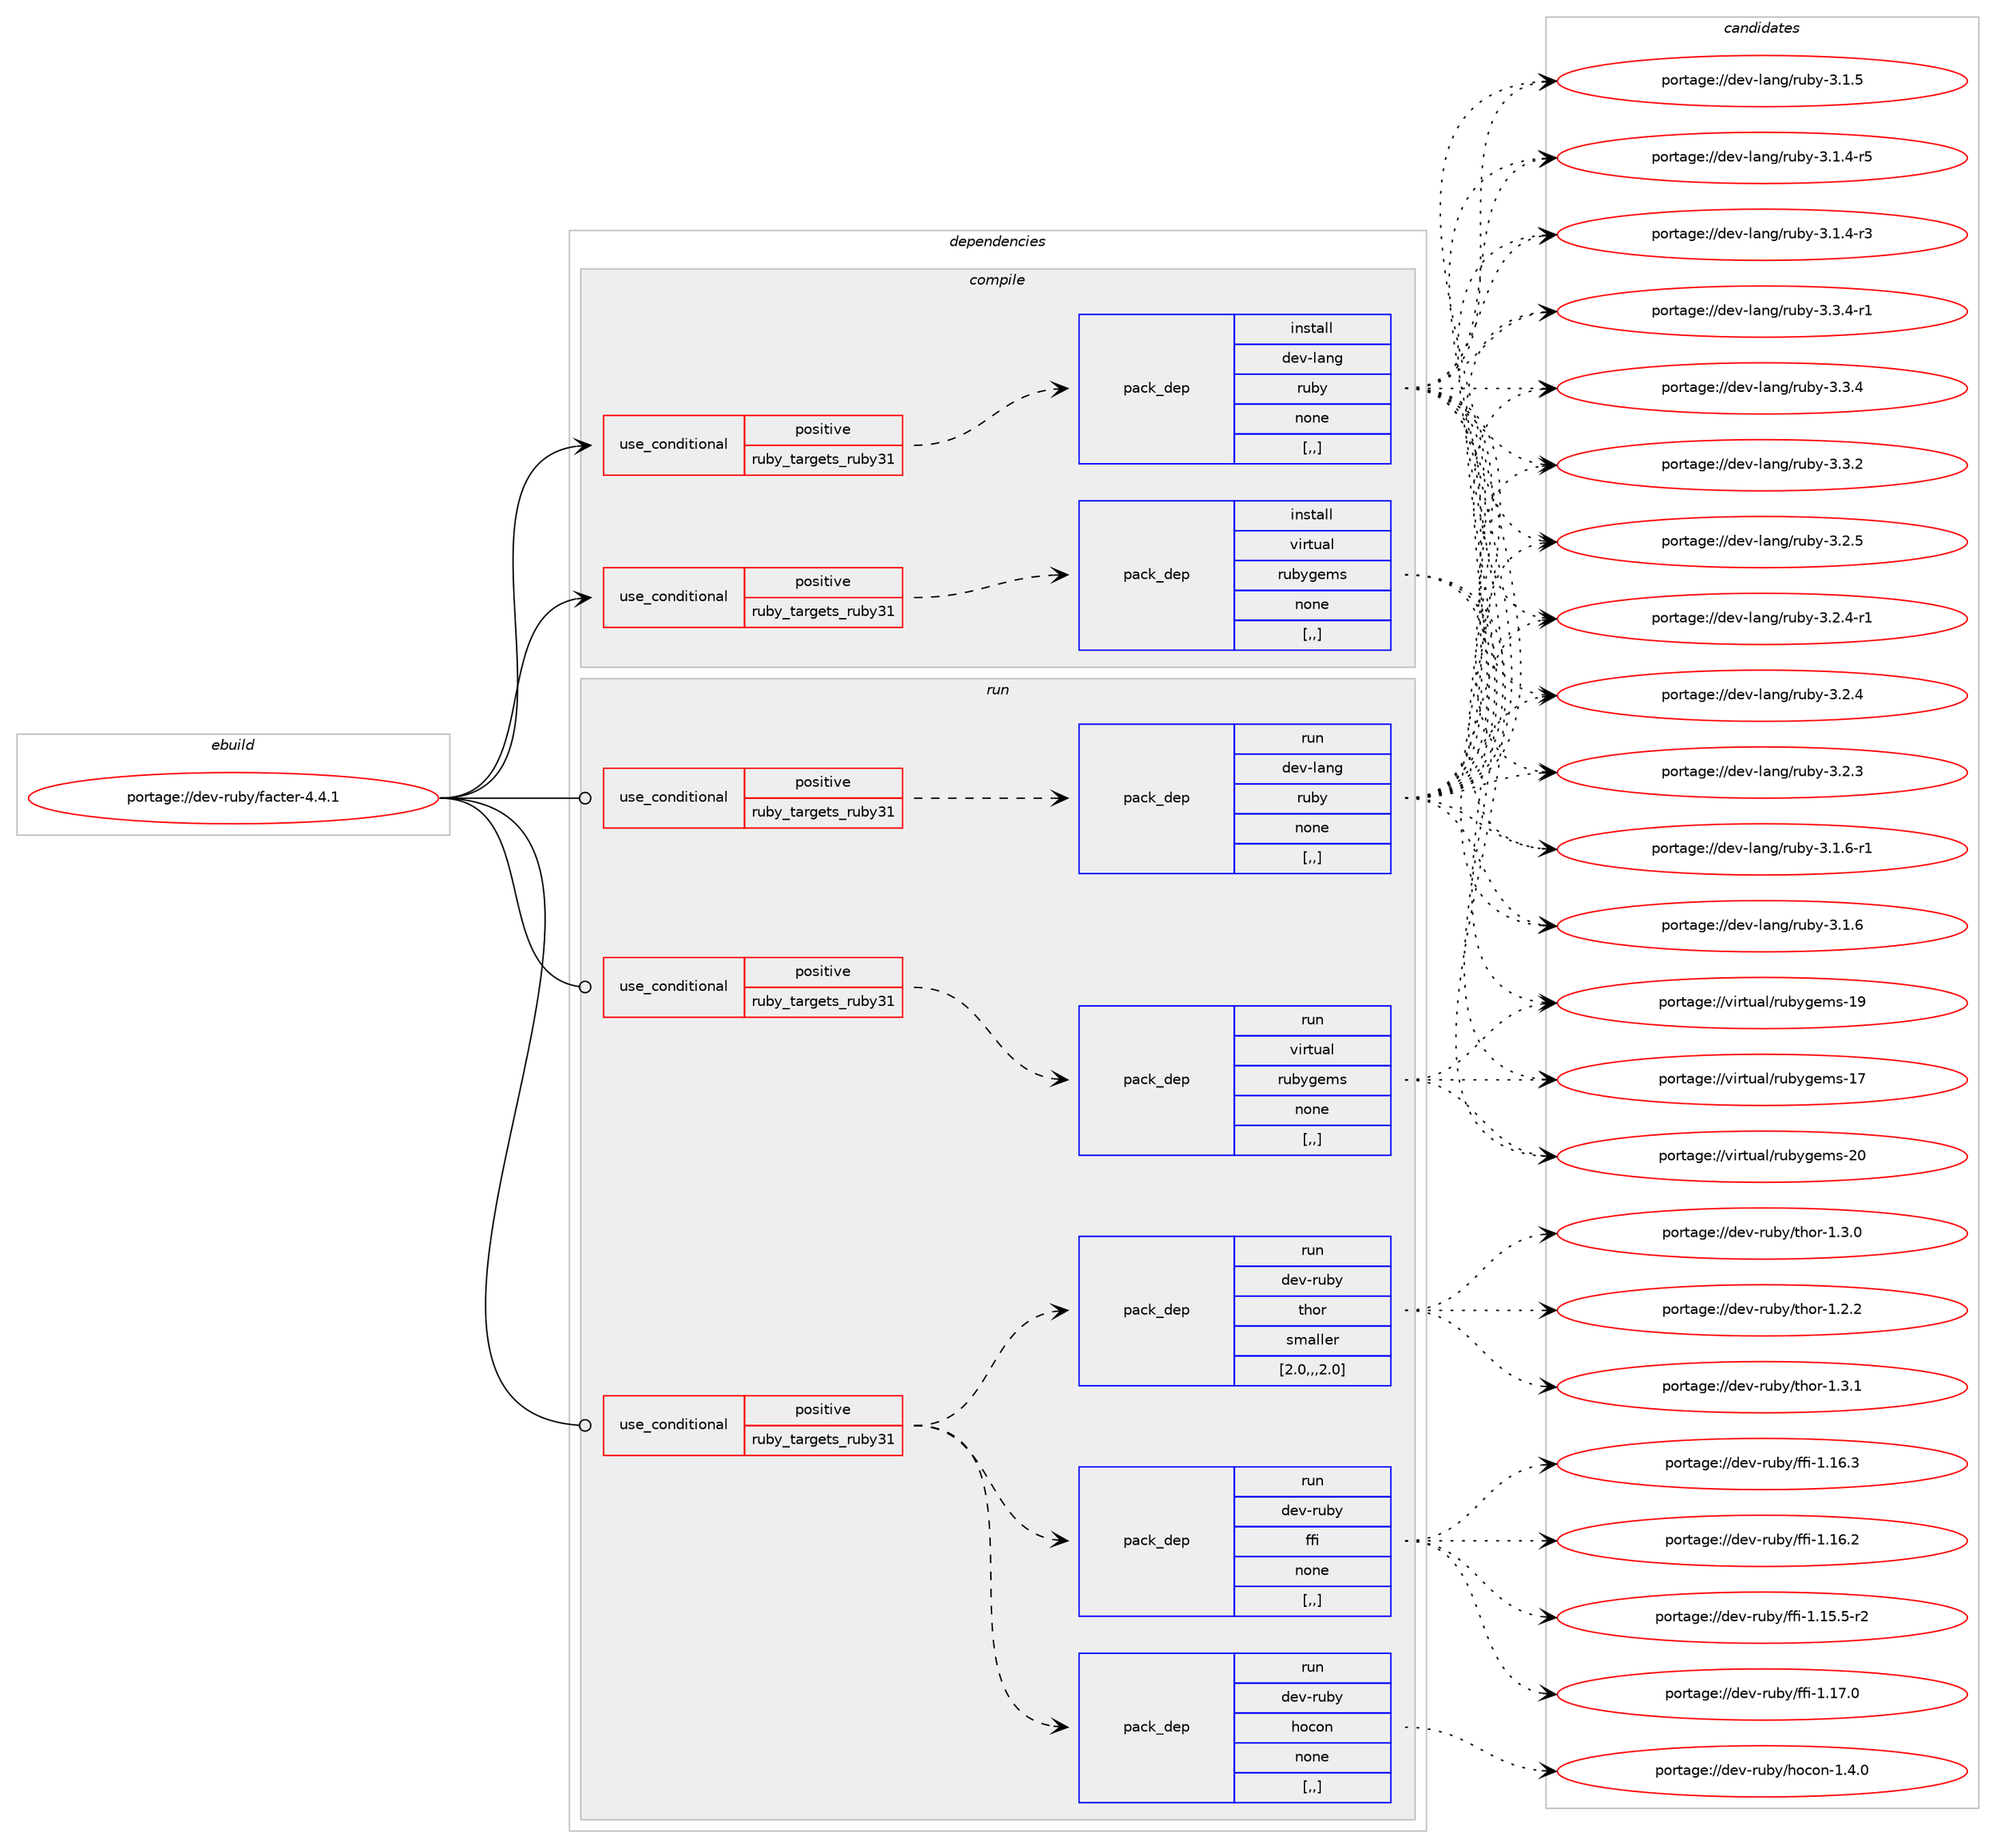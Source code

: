 digraph prolog {

# *************
# Graph options
# *************

newrank=true;
concentrate=true;
compound=true;
graph [rankdir=LR,fontname=Helvetica,fontsize=10,ranksep=1.5];#, ranksep=2.5, nodesep=0.2];
edge  [arrowhead=vee];
node  [fontname=Helvetica,fontsize=10];

# **********
# The ebuild
# **********

subgraph cluster_leftcol {
color=gray;
label=<<i>ebuild</i>>;
id [label="portage://dev-ruby/facter-4.4.1", color=red, width=4, href="../dev-ruby/facter-4.4.1.svg"];
}

# ****************
# The dependencies
# ****************

subgraph cluster_midcol {
color=gray;
label=<<i>dependencies</i>>;
subgraph cluster_compile {
fillcolor="#eeeeee";
style=filled;
label=<<i>compile</i>>;
subgraph cond47438 {
dependency183145 [label=<<TABLE BORDER="0" CELLBORDER="1" CELLSPACING="0" CELLPADDING="4"><TR><TD ROWSPAN="3" CELLPADDING="10">use_conditional</TD></TR><TR><TD>positive</TD></TR><TR><TD>ruby_targets_ruby31</TD></TR></TABLE>>, shape=none, color=red];
subgraph pack134393 {
dependency183146 [label=<<TABLE BORDER="0" CELLBORDER="1" CELLSPACING="0" CELLPADDING="4" WIDTH="220"><TR><TD ROWSPAN="6" CELLPADDING="30">pack_dep</TD></TR><TR><TD WIDTH="110">install</TD></TR><TR><TD>dev-lang</TD></TR><TR><TD>ruby</TD></TR><TR><TD>none</TD></TR><TR><TD>[,,]</TD></TR></TABLE>>, shape=none, color=blue];
}
dependency183145:e -> dependency183146:w [weight=20,style="dashed",arrowhead="vee"];
}
id:e -> dependency183145:w [weight=20,style="solid",arrowhead="vee"];
subgraph cond47439 {
dependency183147 [label=<<TABLE BORDER="0" CELLBORDER="1" CELLSPACING="0" CELLPADDING="4"><TR><TD ROWSPAN="3" CELLPADDING="10">use_conditional</TD></TR><TR><TD>positive</TD></TR><TR><TD>ruby_targets_ruby31</TD></TR></TABLE>>, shape=none, color=red];
subgraph pack134394 {
dependency183148 [label=<<TABLE BORDER="0" CELLBORDER="1" CELLSPACING="0" CELLPADDING="4" WIDTH="220"><TR><TD ROWSPAN="6" CELLPADDING="30">pack_dep</TD></TR><TR><TD WIDTH="110">install</TD></TR><TR><TD>virtual</TD></TR><TR><TD>rubygems</TD></TR><TR><TD>none</TD></TR><TR><TD>[,,]</TD></TR></TABLE>>, shape=none, color=blue];
}
dependency183147:e -> dependency183148:w [weight=20,style="dashed",arrowhead="vee"];
}
id:e -> dependency183147:w [weight=20,style="solid",arrowhead="vee"];
}
subgraph cluster_compileandrun {
fillcolor="#eeeeee";
style=filled;
label=<<i>compile and run</i>>;
}
subgraph cluster_run {
fillcolor="#eeeeee";
style=filled;
label=<<i>run</i>>;
subgraph cond47440 {
dependency183149 [label=<<TABLE BORDER="0" CELLBORDER="1" CELLSPACING="0" CELLPADDING="4"><TR><TD ROWSPAN="3" CELLPADDING="10">use_conditional</TD></TR><TR><TD>positive</TD></TR><TR><TD>ruby_targets_ruby31</TD></TR></TABLE>>, shape=none, color=red];
subgraph pack134395 {
dependency183150 [label=<<TABLE BORDER="0" CELLBORDER="1" CELLSPACING="0" CELLPADDING="4" WIDTH="220"><TR><TD ROWSPAN="6" CELLPADDING="30">pack_dep</TD></TR><TR><TD WIDTH="110">run</TD></TR><TR><TD>dev-lang</TD></TR><TR><TD>ruby</TD></TR><TR><TD>none</TD></TR><TR><TD>[,,]</TD></TR></TABLE>>, shape=none, color=blue];
}
dependency183149:e -> dependency183150:w [weight=20,style="dashed",arrowhead="vee"];
}
id:e -> dependency183149:w [weight=20,style="solid",arrowhead="odot"];
subgraph cond47441 {
dependency183151 [label=<<TABLE BORDER="0" CELLBORDER="1" CELLSPACING="0" CELLPADDING="4"><TR><TD ROWSPAN="3" CELLPADDING="10">use_conditional</TD></TR><TR><TD>positive</TD></TR><TR><TD>ruby_targets_ruby31</TD></TR></TABLE>>, shape=none, color=red];
subgraph pack134396 {
dependency183152 [label=<<TABLE BORDER="0" CELLBORDER="1" CELLSPACING="0" CELLPADDING="4" WIDTH="220"><TR><TD ROWSPAN="6" CELLPADDING="30">pack_dep</TD></TR><TR><TD WIDTH="110">run</TD></TR><TR><TD>dev-ruby</TD></TR><TR><TD>hocon</TD></TR><TR><TD>none</TD></TR><TR><TD>[,,]</TD></TR></TABLE>>, shape=none, color=blue];
}
dependency183151:e -> dependency183152:w [weight=20,style="dashed",arrowhead="vee"];
subgraph pack134397 {
dependency183153 [label=<<TABLE BORDER="0" CELLBORDER="1" CELLSPACING="0" CELLPADDING="4" WIDTH="220"><TR><TD ROWSPAN="6" CELLPADDING="30">pack_dep</TD></TR><TR><TD WIDTH="110">run</TD></TR><TR><TD>dev-ruby</TD></TR><TR><TD>thor</TD></TR><TR><TD>smaller</TD></TR><TR><TD>[2.0,,,2.0]</TD></TR></TABLE>>, shape=none, color=blue];
}
dependency183151:e -> dependency183153:w [weight=20,style="dashed",arrowhead="vee"];
subgraph pack134398 {
dependency183154 [label=<<TABLE BORDER="0" CELLBORDER="1" CELLSPACING="0" CELLPADDING="4" WIDTH="220"><TR><TD ROWSPAN="6" CELLPADDING="30">pack_dep</TD></TR><TR><TD WIDTH="110">run</TD></TR><TR><TD>dev-ruby</TD></TR><TR><TD>ffi</TD></TR><TR><TD>none</TD></TR><TR><TD>[,,]</TD></TR></TABLE>>, shape=none, color=blue];
}
dependency183151:e -> dependency183154:w [weight=20,style="dashed",arrowhead="vee"];
}
id:e -> dependency183151:w [weight=20,style="solid",arrowhead="odot"];
subgraph cond47442 {
dependency183155 [label=<<TABLE BORDER="0" CELLBORDER="1" CELLSPACING="0" CELLPADDING="4"><TR><TD ROWSPAN="3" CELLPADDING="10">use_conditional</TD></TR><TR><TD>positive</TD></TR><TR><TD>ruby_targets_ruby31</TD></TR></TABLE>>, shape=none, color=red];
subgraph pack134399 {
dependency183156 [label=<<TABLE BORDER="0" CELLBORDER="1" CELLSPACING="0" CELLPADDING="4" WIDTH="220"><TR><TD ROWSPAN="6" CELLPADDING="30">pack_dep</TD></TR><TR><TD WIDTH="110">run</TD></TR><TR><TD>virtual</TD></TR><TR><TD>rubygems</TD></TR><TR><TD>none</TD></TR><TR><TD>[,,]</TD></TR></TABLE>>, shape=none, color=blue];
}
dependency183155:e -> dependency183156:w [weight=20,style="dashed",arrowhead="vee"];
}
id:e -> dependency183155:w [weight=20,style="solid",arrowhead="odot"];
}
}

# **************
# The candidates
# **************

subgraph cluster_choices {
rank=same;
color=gray;
label=<<i>candidates</i>>;

subgraph choice134393 {
color=black;
nodesep=1;
choice100101118451089711010347114117981214551465146524511449 [label="portage://dev-lang/ruby-3.3.4-r1", color=red, width=4,href="../dev-lang/ruby-3.3.4-r1.svg"];
choice10010111845108971101034711411798121455146514652 [label="portage://dev-lang/ruby-3.3.4", color=red, width=4,href="../dev-lang/ruby-3.3.4.svg"];
choice10010111845108971101034711411798121455146514650 [label="portage://dev-lang/ruby-3.3.2", color=red, width=4,href="../dev-lang/ruby-3.3.2.svg"];
choice10010111845108971101034711411798121455146504653 [label="portage://dev-lang/ruby-3.2.5", color=red, width=4,href="../dev-lang/ruby-3.2.5.svg"];
choice100101118451089711010347114117981214551465046524511449 [label="portage://dev-lang/ruby-3.2.4-r1", color=red, width=4,href="../dev-lang/ruby-3.2.4-r1.svg"];
choice10010111845108971101034711411798121455146504652 [label="portage://dev-lang/ruby-3.2.4", color=red, width=4,href="../dev-lang/ruby-3.2.4.svg"];
choice10010111845108971101034711411798121455146504651 [label="portage://dev-lang/ruby-3.2.3", color=red, width=4,href="../dev-lang/ruby-3.2.3.svg"];
choice100101118451089711010347114117981214551464946544511449 [label="portage://dev-lang/ruby-3.1.6-r1", color=red, width=4,href="../dev-lang/ruby-3.1.6-r1.svg"];
choice10010111845108971101034711411798121455146494654 [label="portage://dev-lang/ruby-3.1.6", color=red, width=4,href="../dev-lang/ruby-3.1.6.svg"];
choice10010111845108971101034711411798121455146494653 [label="portage://dev-lang/ruby-3.1.5", color=red, width=4,href="../dev-lang/ruby-3.1.5.svg"];
choice100101118451089711010347114117981214551464946524511453 [label="portage://dev-lang/ruby-3.1.4-r5", color=red, width=4,href="../dev-lang/ruby-3.1.4-r5.svg"];
choice100101118451089711010347114117981214551464946524511451 [label="portage://dev-lang/ruby-3.1.4-r3", color=red, width=4,href="../dev-lang/ruby-3.1.4-r3.svg"];
dependency183146:e -> choice100101118451089711010347114117981214551465146524511449:w [style=dotted,weight="100"];
dependency183146:e -> choice10010111845108971101034711411798121455146514652:w [style=dotted,weight="100"];
dependency183146:e -> choice10010111845108971101034711411798121455146514650:w [style=dotted,weight="100"];
dependency183146:e -> choice10010111845108971101034711411798121455146504653:w [style=dotted,weight="100"];
dependency183146:e -> choice100101118451089711010347114117981214551465046524511449:w [style=dotted,weight="100"];
dependency183146:e -> choice10010111845108971101034711411798121455146504652:w [style=dotted,weight="100"];
dependency183146:e -> choice10010111845108971101034711411798121455146504651:w [style=dotted,weight="100"];
dependency183146:e -> choice100101118451089711010347114117981214551464946544511449:w [style=dotted,weight="100"];
dependency183146:e -> choice10010111845108971101034711411798121455146494654:w [style=dotted,weight="100"];
dependency183146:e -> choice10010111845108971101034711411798121455146494653:w [style=dotted,weight="100"];
dependency183146:e -> choice100101118451089711010347114117981214551464946524511453:w [style=dotted,weight="100"];
dependency183146:e -> choice100101118451089711010347114117981214551464946524511451:w [style=dotted,weight="100"];
}
subgraph choice134394 {
color=black;
nodesep=1;
choice118105114116117971084711411798121103101109115455048 [label="portage://virtual/rubygems-20", color=red, width=4,href="../virtual/rubygems-20.svg"];
choice118105114116117971084711411798121103101109115454957 [label="portage://virtual/rubygems-19", color=red, width=4,href="../virtual/rubygems-19.svg"];
choice118105114116117971084711411798121103101109115454955 [label="portage://virtual/rubygems-17", color=red, width=4,href="../virtual/rubygems-17.svg"];
dependency183148:e -> choice118105114116117971084711411798121103101109115455048:w [style=dotted,weight="100"];
dependency183148:e -> choice118105114116117971084711411798121103101109115454957:w [style=dotted,weight="100"];
dependency183148:e -> choice118105114116117971084711411798121103101109115454955:w [style=dotted,weight="100"];
}
subgraph choice134395 {
color=black;
nodesep=1;
choice100101118451089711010347114117981214551465146524511449 [label="portage://dev-lang/ruby-3.3.4-r1", color=red, width=4,href="../dev-lang/ruby-3.3.4-r1.svg"];
choice10010111845108971101034711411798121455146514652 [label="portage://dev-lang/ruby-3.3.4", color=red, width=4,href="../dev-lang/ruby-3.3.4.svg"];
choice10010111845108971101034711411798121455146514650 [label="portage://dev-lang/ruby-3.3.2", color=red, width=4,href="../dev-lang/ruby-3.3.2.svg"];
choice10010111845108971101034711411798121455146504653 [label="portage://dev-lang/ruby-3.2.5", color=red, width=4,href="../dev-lang/ruby-3.2.5.svg"];
choice100101118451089711010347114117981214551465046524511449 [label="portage://dev-lang/ruby-3.2.4-r1", color=red, width=4,href="../dev-lang/ruby-3.2.4-r1.svg"];
choice10010111845108971101034711411798121455146504652 [label="portage://dev-lang/ruby-3.2.4", color=red, width=4,href="../dev-lang/ruby-3.2.4.svg"];
choice10010111845108971101034711411798121455146504651 [label="portage://dev-lang/ruby-3.2.3", color=red, width=4,href="../dev-lang/ruby-3.2.3.svg"];
choice100101118451089711010347114117981214551464946544511449 [label="portage://dev-lang/ruby-3.1.6-r1", color=red, width=4,href="../dev-lang/ruby-3.1.6-r1.svg"];
choice10010111845108971101034711411798121455146494654 [label="portage://dev-lang/ruby-3.1.6", color=red, width=4,href="../dev-lang/ruby-3.1.6.svg"];
choice10010111845108971101034711411798121455146494653 [label="portage://dev-lang/ruby-3.1.5", color=red, width=4,href="../dev-lang/ruby-3.1.5.svg"];
choice100101118451089711010347114117981214551464946524511453 [label="portage://dev-lang/ruby-3.1.4-r5", color=red, width=4,href="../dev-lang/ruby-3.1.4-r5.svg"];
choice100101118451089711010347114117981214551464946524511451 [label="portage://dev-lang/ruby-3.1.4-r3", color=red, width=4,href="../dev-lang/ruby-3.1.4-r3.svg"];
dependency183150:e -> choice100101118451089711010347114117981214551465146524511449:w [style=dotted,weight="100"];
dependency183150:e -> choice10010111845108971101034711411798121455146514652:w [style=dotted,weight="100"];
dependency183150:e -> choice10010111845108971101034711411798121455146514650:w [style=dotted,weight="100"];
dependency183150:e -> choice10010111845108971101034711411798121455146504653:w [style=dotted,weight="100"];
dependency183150:e -> choice100101118451089711010347114117981214551465046524511449:w [style=dotted,weight="100"];
dependency183150:e -> choice10010111845108971101034711411798121455146504652:w [style=dotted,weight="100"];
dependency183150:e -> choice10010111845108971101034711411798121455146504651:w [style=dotted,weight="100"];
dependency183150:e -> choice100101118451089711010347114117981214551464946544511449:w [style=dotted,weight="100"];
dependency183150:e -> choice10010111845108971101034711411798121455146494654:w [style=dotted,weight="100"];
dependency183150:e -> choice10010111845108971101034711411798121455146494653:w [style=dotted,weight="100"];
dependency183150:e -> choice100101118451089711010347114117981214551464946524511453:w [style=dotted,weight="100"];
dependency183150:e -> choice100101118451089711010347114117981214551464946524511451:w [style=dotted,weight="100"];
}
subgraph choice134396 {
color=black;
nodesep=1;
choice10010111845114117981214710411199111110454946524648 [label="portage://dev-ruby/hocon-1.4.0", color=red, width=4,href="../dev-ruby/hocon-1.4.0.svg"];
dependency183152:e -> choice10010111845114117981214710411199111110454946524648:w [style=dotted,weight="100"];
}
subgraph choice134397 {
color=black;
nodesep=1;
choice100101118451141179812147116104111114454946514649 [label="portage://dev-ruby/thor-1.3.1", color=red, width=4,href="../dev-ruby/thor-1.3.1.svg"];
choice100101118451141179812147116104111114454946514648 [label="portage://dev-ruby/thor-1.3.0", color=red, width=4,href="../dev-ruby/thor-1.3.0.svg"];
choice100101118451141179812147116104111114454946504650 [label="portage://dev-ruby/thor-1.2.2", color=red, width=4,href="../dev-ruby/thor-1.2.2.svg"];
dependency183153:e -> choice100101118451141179812147116104111114454946514649:w [style=dotted,weight="100"];
dependency183153:e -> choice100101118451141179812147116104111114454946514648:w [style=dotted,weight="100"];
dependency183153:e -> choice100101118451141179812147116104111114454946504650:w [style=dotted,weight="100"];
}
subgraph choice134398 {
color=black;
nodesep=1;
choice10010111845114117981214710210210545494649554648 [label="portage://dev-ruby/ffi-1.17.0", color=red, width=4,href="../dev-ruby/ffi-1.17.0.svg"];
choice10010111845114117981214710210210545494649544651 [label="portage://dev-ruby/ffi-1.16.3", color=red, width=4,href="../dev-ruby/ffi-1.16.3.svg"];
choice10010111845114117981214710210210545494649544650 [label="portage://dev-ruby/ffi-1.16.2", color=red, width=4,href="../dev-ruby/ffi-1.16.2.svg"];
choice100101118451141179812147102102105454946495346534511450 [label="portage://dev-ruby/ffi-1.15.5-r2", color=red, width=4,href="../dev-ruby/ffi-1.15.5-r2.svg"];
dependency183154:e -> choice10010111845114117981214710210210545494649554648:w [style=dotted,weight="100"];
dependency183154:e -> choice10010111845114117981214710210210545494649544651:w [style=dotted,weight="100"];
dependency183154:e -> choice10010111845114117981214710210210545494649544650:w [style=dotted,weight="100"];
dependency183154:e -> choice100101118451141179812147102102105454946495346534511450:w [style=dotted,weight="100"];
}
subgraph choice134399 {
color=black;
nodesep=1;
choice118105114116117971084711411798121103101109115455048 [label="portage://virtual/rubygems-20", color=red, width=4,href="../virtual/rubygems-20.svg"];
choice118105114116117971084711411798121103101109115454957 [label="portage://virtual/rubygems-19", color=red, width=4,href="../virtual/rubygems-19.svg"];
choice118105114116117971084711411798121103101109115454955 [label="portage://virtual/rubygems-17", color=red, width=4,href="../virtual/rubygems-17.svg"];
dependency183156:e -> choice118105114116117971084711411798121103101109115455048:w [style=dotted,weight="100"];
dependency183156:e -> choice118105114116117971084711411798121103101109115454957:w [style=dotted,weight="100"];
dependency183156:e -> choice118105114116117971084711411798121103101109115454955:w [style=dotted,weight="100"];
}
}

}
